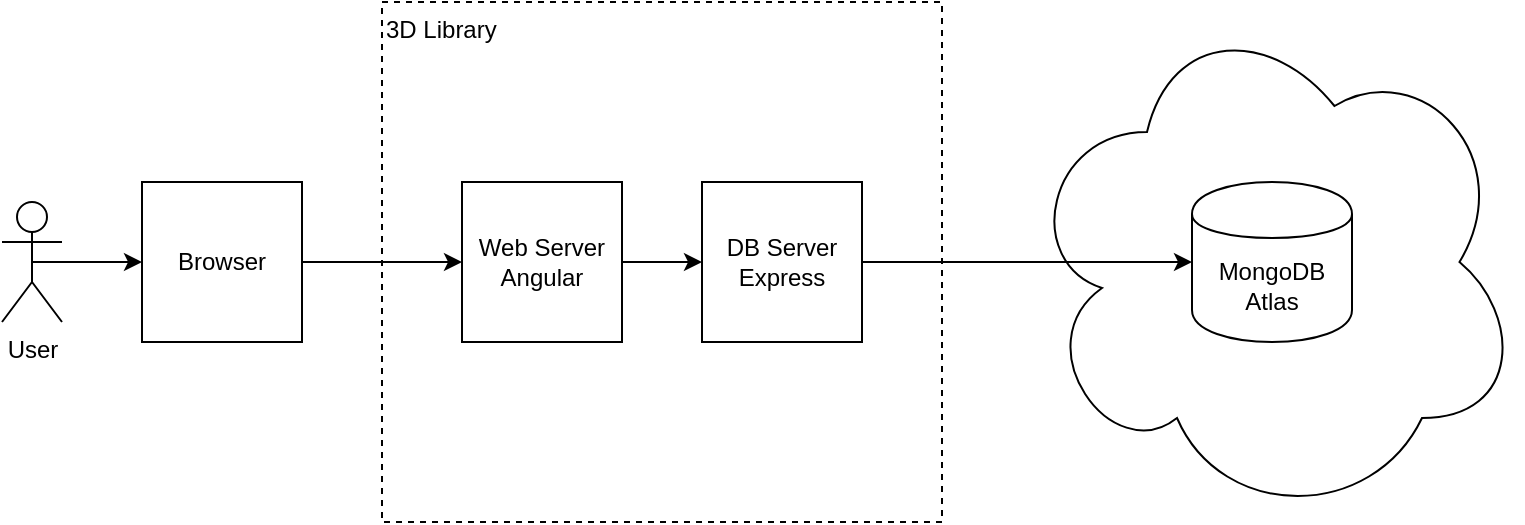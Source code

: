 <mxfile version="12.7.8" type="device"><diagram name="Page-1" id="822b0af5-4adb-64df-f703-e8dfc1f81529"><mxGraphModel dx="1038" dy="671" grid="0" gridSize="10" guides="1" tooltips="1" connect="1" arrows="1" fold="1" page="1" pageScale="1" pageWidth="1100" pageHeight="850" background="#ffffff" math="0" shadow="0"><root><mxCell id="0"/><mxCell id="1" parent="0"/><mxCell id="U984QyEwY9_1VHun5-xR-1" value="User" style="shape=umlActor;verticalLabelPosition=bottom;labelBackgroundColor=#ffffff;verticalAlign=top;html=1;outlineConnect=0;" vertex="1" parent="1"><mxGeometry x="90" y="350" width="30" height="60" as="geometry"/></mxCell><mxCell id="U984QyEwY9_1VHun5-xR-2" value="3D Library" style="rounded=0;whiteSpace=wrap;html=1;dashed=1;align=left;labelPosition=center;verticalLabelPosition=middle;verticalAlign=top;" vertex="1" parent="1"><mxGeometry x="280" y="250" width="280" height="260" as="geometry"/></mxCell><mxCell id="U984QyEwY9_1VHun5-xR-3" value="Browser" style="whiteSpace=wrap;html=1;aspect=fixed;verticalAlign=middle;align=center;" vertex="1" parent="1"><mxGeometry x="160" y="340" width="80" height="80" as="geometry"/></mxCell><mxCell id="U984QyEwY9_1VHun5-xR-4" value="" style="endArrow=classic;html=1;exitX=0.5;exitY=0.5;exitDx=0;exitDy=0;exitPerimeter=0;entryX=0;entryY=0.5;entryDx=0;entryDy=0;" edge="1" parent="1" source="U984QyEwY9_1VHun5-xR-1" target="U984QyEwY9_1VHun5-xR-3"><mxGeometry width="50" height="50" relative="1" as="geometry"><mxPoint x="470" y="350" as="sourcePoint"/><mxPoint x="520" y="300" as="targetPoint"/></mxGeometry></mxCell><mxCell id="U984QyEwY9_1VHun5-xR-5" value="" style="endArrow=classic;html=1;exitX=1;exitY=0.5;exitDx=0;exitDy=0;entryX=0;entryY=0.5;entryDx=0;entryDy=0;" edge="1" parent="1" source="U984QyEwY9_1VHun5-xR-3" target="U984QyEwY9_1VHun5-xR-7"><mxGeometry width="50" height="50" relative="1" as="geometry"><mxPoint x="280" y="420" as="sourcePoint"/><mxPoint x="330" y="370" as="targetPoint"/></mxGeometry></mxCell><mxCell id="U984QyEwY9_1VHun5-xR-7" value="Web Server&lt;br&gt;Angular" style="whiteSpace=wrap;html=1;aspect=fixed;verticalAlign=middle;align=center;" vertex="1" parent="1"><mxGeometry x="320" y="340" width="80" height="80" as="geometry"/></mxCell><mxCell id="U984QyEwY9_1VHun5-xR-8" value="DB Server&lt;br&gt;Express" style="whiteSpace=wrap;html=1;aspect=fixed;verticalAlign=middle;align=center;" vertex="1" parent="1"><mxGeometry x="440" y="340" width="80" height="80" as="geometry"/></mxCell><mxCell id="U984QyEwY9_1VHun5-xR-9" value="" style="endArrow=classic;html=1;exitX=1;exitY=0.5;exitDx=0;exitDy=0;entryX=0;entryY=0.5;entryDx=0;entryDy=0;" edge="1" parent="1" source="U984QyEwY9_1VHun5-xR-7" target="U984QyEwY9_1VHun5-xR-8"><mxGeometry width="50" height="50" relative="1" as="geometry"><mxPoint x="400" y="500" as="sourcePoint"/><mxPoint x="450" y="450" as="targetPoint"/></mxGeometry></mxCell><mxCell id="U984QyEwY9_1VHun5-xR-10" value="" style="ellipse;shape=cloud;whiteSpace=wrap;html=1;align=center;" vertex="1" parent="1"><mxGeometry x="600" y="250" width="250" height="260" as="geometry"/></mxCell><mxCell id="U984QyEwY9_1VHun5-xR-11" value="MongoDB&lt;br&gt;Atlas" style="shape=cylinder;whiteSpace=wrap;html=1;boundedLbl=1;backgroundOutline=1;align=center;" vertex="1" parent="1"><mxGeometry x="685" y="340" width="80" height="80" as="geometry"/></mxCell><mxCell id="U984QyEwY9_1VHun5-xR-12" value="" style="endArrow=classic;html=1;exitX=1;exitY=0.5;exitDx=0;exitDy=0;entryX=0;entryY=0.5;entryDx=0;entryDy=0;" edge="1" parent="1" source="U984QyEwY9_1VHun5-xR-8" target="U984QyEwY9_1VHun5-xR-11"><mxGeometry width="50" height="50" relative="1" as="geometry"><mxPoint x="610" y="530" as="sourcePoint"/><mxPoint x="660" y="480" as="targetPoint"/></mxGeometry></mxCell></root></mxGraphModel></diagram></mxfile>